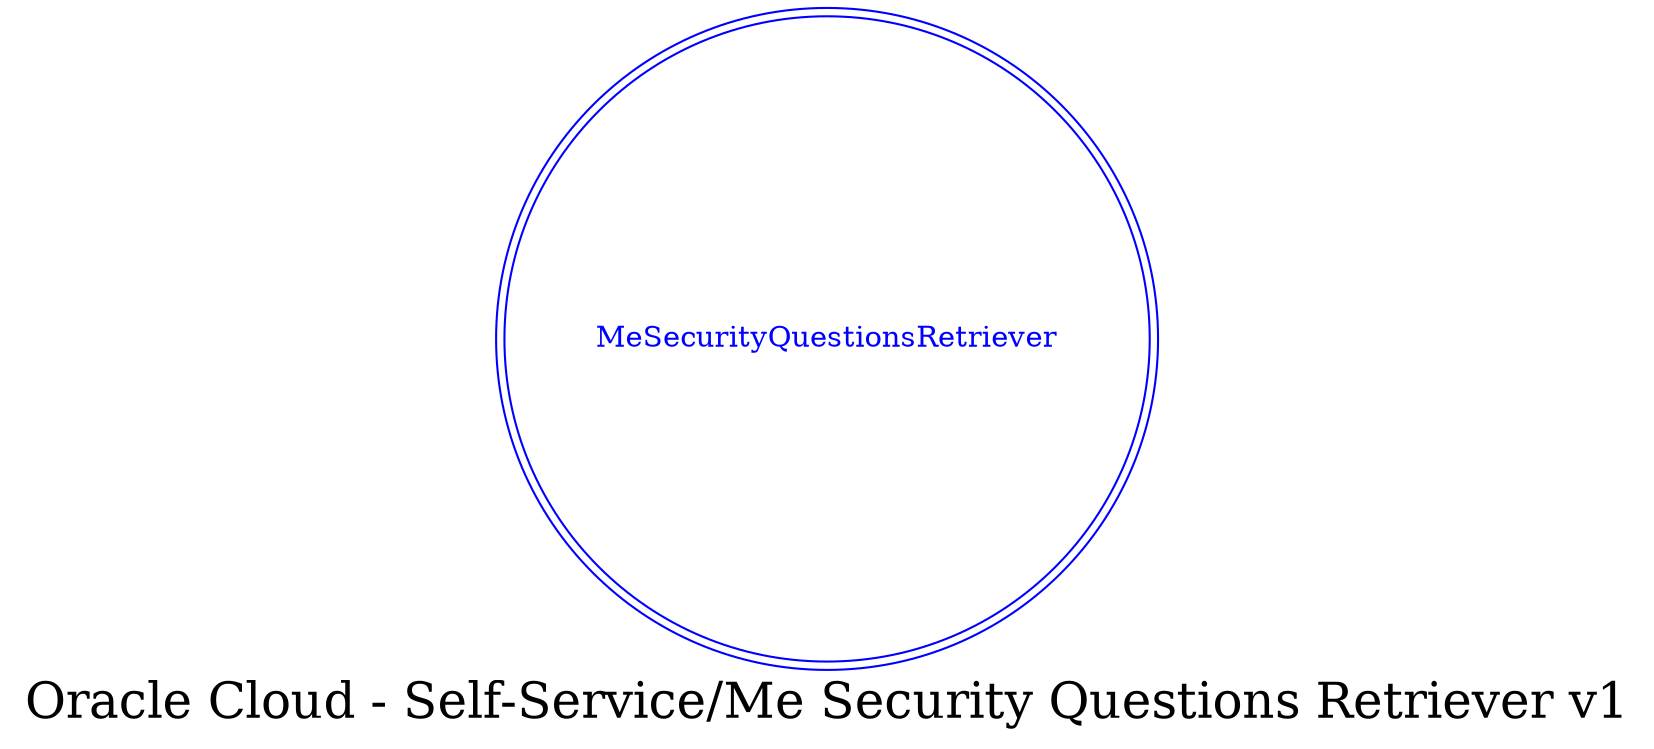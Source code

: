 digraph LexiconGraph {
graph[label="Oracle Cloud - Self-Service/Me Security Questions Retriever v1", fontsize=24]
splines=true
"MeSecurityQuestionsRetriever" [color=blue, fontcolor=blue, shape=doublecircle]
}
